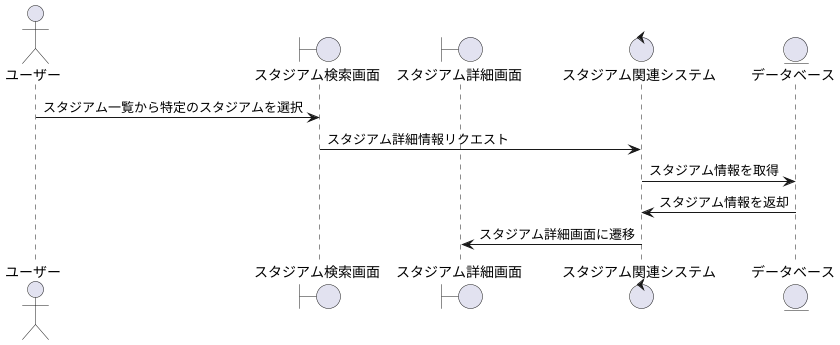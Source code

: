 @startuml
actor ユーザー
boundary スタジアム検索画面
boundary スタジアム詳細画面
control スタジアム関連システム
entity データベース

ユーザー -> スタジアム検索画面: スタジアム一覧から特定のスタジアムを選択
スタジアム検索画面 -> スタジアム関連システム: スタジアム詳細情報リクエスト
スタジアム関連システム -> データベース: スタジアム情報を取得
データベース -> スタジアム関連システム: スタジアム情報を返却
スタジアム関連システム -> スタジアム詳細画面: スタジアム詳細画面に遷移
@enduml
